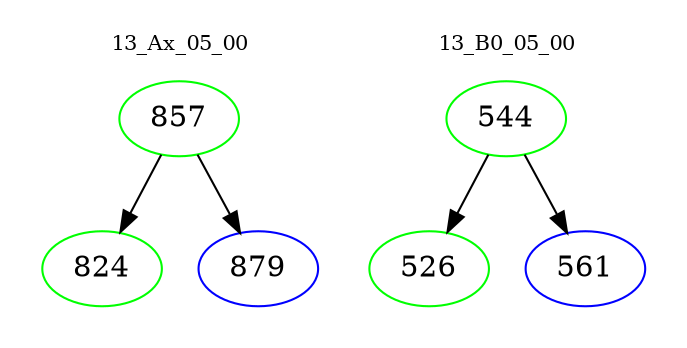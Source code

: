 digraph{
subgraph cluster_0 {
color = white
label = "13_Ax_05_00";
fontsize=10;
T0_857 [label="857", color="green"]
T0_857 -> T0_824 [color="black"]
T0_824 [label="824", color="green"]
T0_857 -> T0_879 [color="black"]
T0_879 [label="879", color="blue"]
}
subgraph cluster_1 {
color = white
label = "13_B0_05_00";
fontsize=10;
T1_544 [label="544", color="green"]
T1_544 -> T1_526 [color="black"]
T1_526 [label="526", color="green"]
T1_544 -> T1_561 [color="black"]
T1_561 [label="561", color="blue"]
}
}
